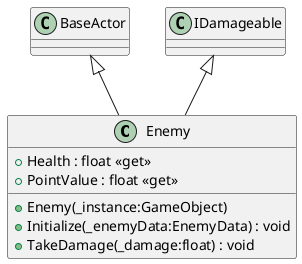 @startuml
class Enemy {
    + Health : float <<get>>
    + PointValue : float <<get>>
    + Enemy(_instance:GameObject)
    + Initialize(_enemyData:EnemyData) : void
    + TakeDamage(_damage:float) : void
}
BaseActor <|-- Enemy
IDamageable <|-- Enemy
@enduml
